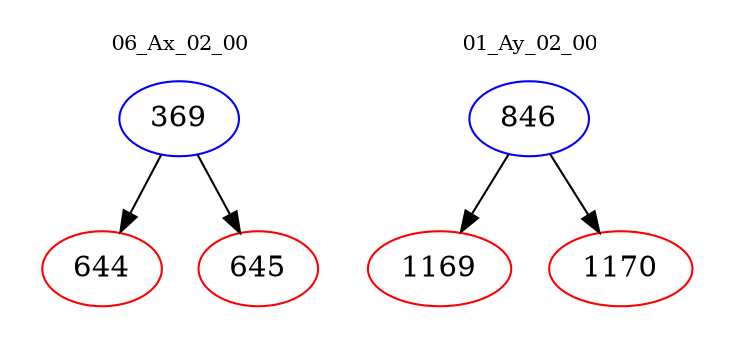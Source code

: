 digraph{
subgraph cluster_0 {
color = white
label = "06_Ax_02_00";
fontsize=10;
T0_369 [label="369", color="blue"]
T0_369 -> T0_644 [color="black"]
T0_644 [label="644", color="red"]
T0_369 -> T0_645 [color="black"]
T0_645 [label="645", color="red"]
}
subgraph cluster_1 {
color = white
label = "01_Ay_02_00";
fontsize=10;
T1_846 [label="846", color="blue"]
T1_846 -> T1_1169 [color="black"]
T1_1169 [label="1169", color="red"]
T1_846 -> T1_1170 [color="black"]
T1_1170 [label="1170", color="red"]
}
}
